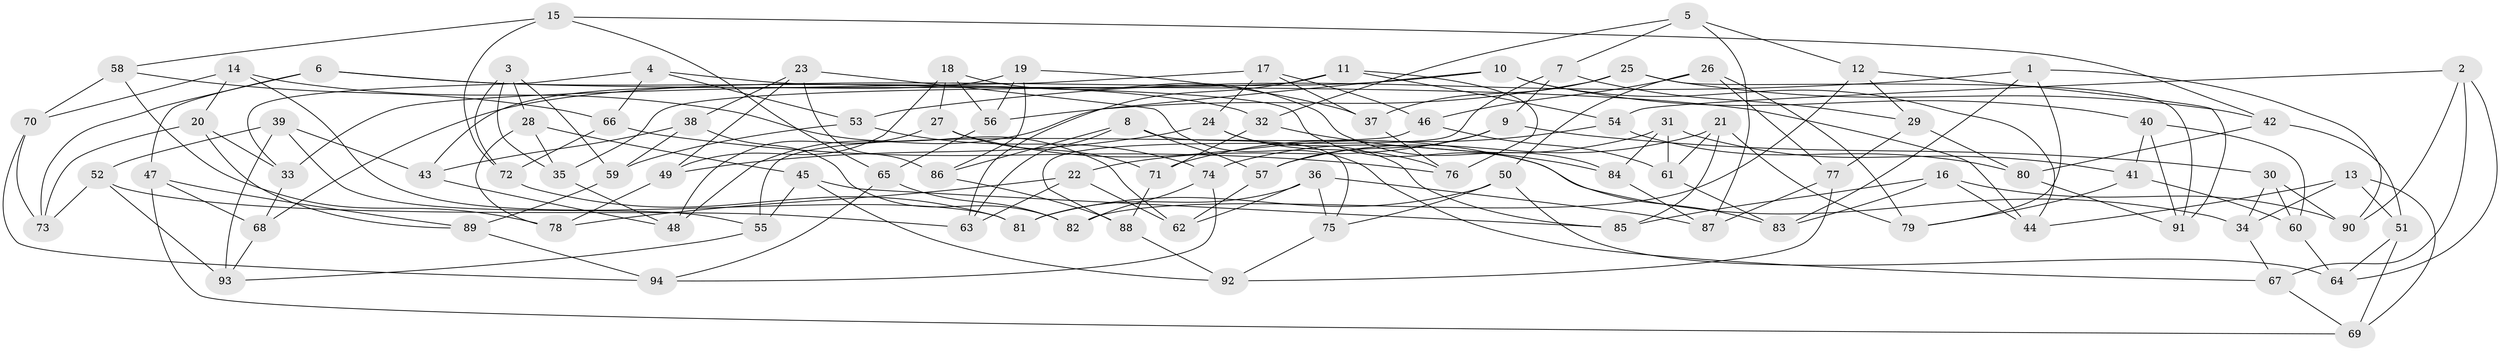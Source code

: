 // Generated by graph-tools (version 1.1) at 2025/16/03/09/25 04:16:17]
// undirected, 94 vertices, 188 edges
graph export_dot {
graph [start="1"]
  node [color=gray90,style=filled];
  1;
  2;
  3;
  4;
  5;
  6;
  7;
  8;
  9;
  10;
  11;
  12;
  13;
  14;
  15;
  16;
  17;
  18;
  19;
  20;
  21;
  22;
  23;
  24;
  25;
  26;
  27;
  28;
  29;
  30;
  31;
  32;
  33;
  34;
  35;
  36;
  37;
  38;
  39;
  40;
  41;
  42;
  43;
  44;
  45;
  46;
  47;
  48;
  49;
  50;
  51;
  52;
  53;
  54;
  55;
  56;
  57;
  58;
  59;
  60;
  61;
  62;
  63;
  64;
  65;
  66;
  67;
  68;
  69;
  70;
  71;
  72;
  73;
  74;
  75;
  76;
  77;
  78;
  79;
  80;
  81;
  82;
  83;
  84;
  85;
  86;
  87;
  88;
  89;
  90;
  91;
  92;
  93;
  94;
  1 -- 83;
  1 -- 90;
  1 -- 79;
  1 -- 53;
  2 -- 64;
  2 -- 67;
  2 -- 90;
  2 -- 54;
  3 -- 72;
  3 -- 59;
  3 -- 35;
  3 -- 28;
  4 -- 83;
  4 -- 66;
  4 -- 53;
  4 -- 33;
  5 -- 32;
  5 -- 87;
  5 -- 7;
  5 -- 12;
  6 -- 44;
  6 -- 47;
  6 -- 32;
  6 -- 73;
  7 -- 29;
  7 -- 88;
  7 -- 9;
  8 -- 75;
  8 -- 63;
  8 -- 86;
  8 -- 57;
  9 -- 57;
  9 -- 30;
  9 -- 22;
  10 -- 68;
  10 -- 40;
  10 -- 48;
  10 -- 44;
  11 -- 63;
  11 -- 76;
  11 -- 54;
  11 -- 35;
  12 -- 29;
  12 -- 91;
  12 -- 82;
  13 -- 34;
  13 -- 69;
  13 -- 44;
  13 -- 51;
  14 -- 81;
  14 -- 70;
  14 -- 20;
  14 -- 62;
  15 -- 65;
  15 -- 42;
  15 -- 72;
  15 -- 58;
  16 -- 44;
  16 -- 90;
  16 -- 85;
  16 -- 83;
  17 -- 24;
  17 -- 33;
  17 -- 37;
  17 -- 46;
  18 -- 56;
  18 -- 27;
  18 -- 84;
  18 -- 49;
  19 -- 56;
  19 -- 86;
  19 -- 37;
  19 -- 43;
  20 -- 33;
  20 -- 89;
  20 -- 73;
  21 -- 79;
  21 -- 85;
  21 -- 61;
  21 -- 57;
  22 -- 62;
  22 -- 78;
  22 -- 63;
  23 -- 49;
  23 -- 67;
  23 -- 86;
  23 -- 38;
  24 -- 85;
  24 -- 76;
  24 -- 49;
  25 -- 56;
  25 -- 37;
  25 -- 91;
  25 -- 42;
  26 -- 77;
  26 -- 50;
  26 -- 46;
  26 -- 79;
  27 -- 34;
  27 -- 48;
  27 -- 71;
  28 -- 78;
  28 -- 35;
  28 -- 45;
  29 -- 77;
  29 -- 80;
  30 -- 34;
  30 -- 60;
  30 -- 90;
  31 -- 61;
  31 -- 84;
  31 -- 74;
  31 -- 41;
  32 -- 84;
  32 -- 71;
  33 -- 68;
  34 -- 67;
  35 -- 48;
  36 -- 62;
  36 -- 87;
  36 -- 81;
  36 -- 75;
  37 -- 76;
  38 -- 59;
  38 -- 43;
  38 -- 82;
  39 -- 55;
  39 -- 43;
  39 -- 52;
  39 -- 93;
  40 -- 60;
  40 -- 91;
  40 -- 41;
  41 -- 79;
  41 -- 60;
  42 -- 80;
  42 -- 51;
  43 -- 48;
  45 -- 92;
  45 -- 85;
  45 -- 55;
  46 -- 55;
  46 -- 61;
  47 -- 68;
  47 -- 89;
  47 -- 69;
  49 -- 78;
  50 -- 81;
  50 -- 64;
  50 -- 75;
  51 -- 69;
  51 -- 64;
  52 -- 63;
  52 -- 93;
  52 -- 73;
  53 -- 59;
  53 -- 74;
  54 -- 71;
  54 -- 80;
  55 -- 93;
  56 -- 65;
  57 -- 62;
  58 -- 70;
  58 -- 78;
  58 -- 66;
  59 -- 89;
  60 -- 64;
  61 -- 83;
  65 -- 94;
  65 -- 82;
  66 -- 76;
  66 -- 72;
  67 -- 69;
  68 -- 93;
  70 -- 94;
  70 -- 73;
  71 -- 88;
  72 -- 81;
  74 -- 82;
  74 -- 94;
  75 -- 92;
  77 -- 87;
  77 -- 92;
  80 -- 91;
  84 -- 87;
  86 -- 88;
  88 -- 92;
  89 -- 94;
}
